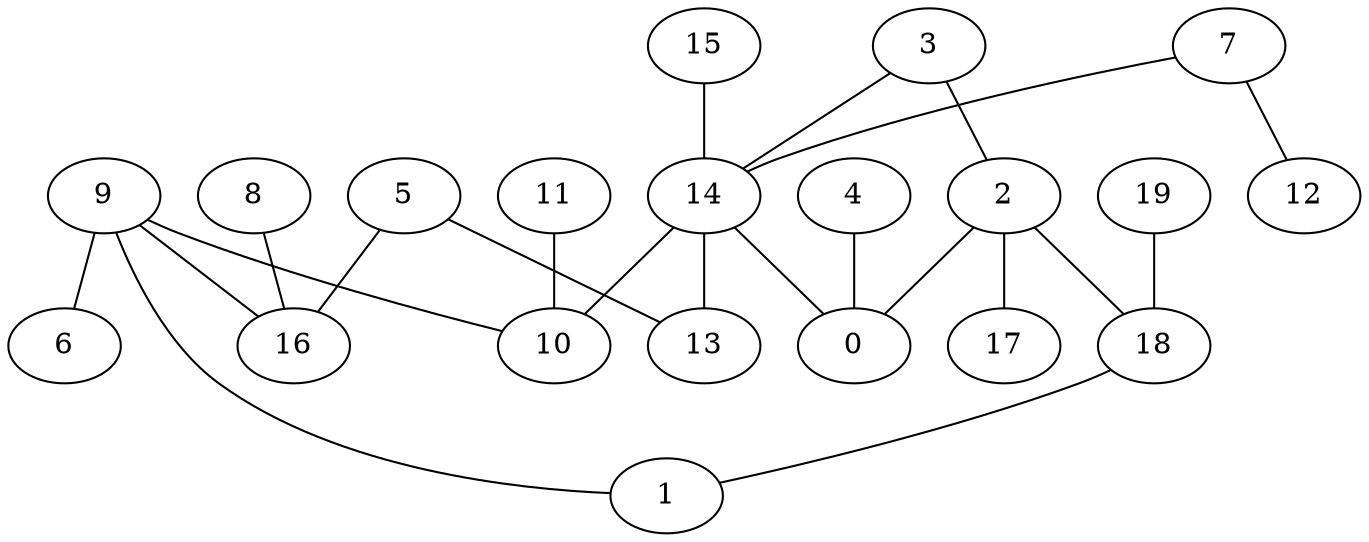 digraph GG_graph {

subgraph G_graph {
edge [color = black]
"8" -> "16" [dir = none]
"19" -> "18" [dir = none]
"15" -> "14" [dir = none]
"14" -> "13" [dir = none]
"14" -> "0" [dir = none]
"14" -> "10" [dir = none]
"2" -> "17" [dir = none]
"2" -> "18" [dir = none]
"2" -> "0" [dir = none]
"7" -> "12" [dir = none]
"7" -> "14" [dir = none]
"3" -> "2" [dir = none]
"11" -> "10" [dir = none]
"5" -> "16" [dir = none]
"9" -> "6" [dir = none]
"9" -> "1" [dir = none]
"9" -> "16" [dir = none]
"9" -> "10" [dir = none]
"4" -> "0" [dir = none]
"3" -> "14" [dir = none]
"18" -> "1" [dir = none]
"5" -> "13" [dir = none]
}

}
